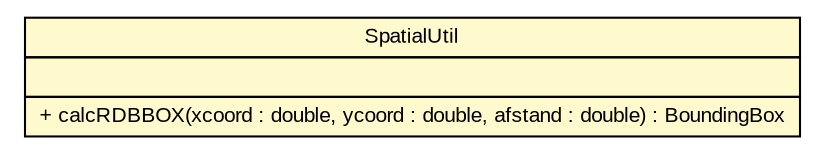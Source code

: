 #!/usr/local/bin/dot
#
# Class diagram 
# Generated by UMLGraph version R5_6 (http://www.umlgraph.org/)
#

digraph G {
	edge [fontname="arial",fontsize=10,labelfontname="arial",labelfontsize=10];
	node [fontname="arial",fontsize=10,shape=plaintext];
	nodesep=0.25;
	ranksep=0.5;
	// nl.mineleni.cbsviewer.util.SpatialUtil
	c5233 [label=<<table title="nl.mineleni.cbsviewer.util.SpatialUtil" border="0" cellborder="1" cellspacing="0" cellpadding="2" port="p" bgcolor="lemonChiffon" href="./SpatialUtil.html">
		<tr><td><table border="0" cellspacing="0" cellpadding="1">
<tr><td align="center" balign="center"> SpatialUtil </td></tr>
		</table></td></tr>
		<tr><td><table border="0" cellspacing="0" cellpadding="1">
<tr><td align="left" balign="left">  </td></tr>
		</table></td></tr>
		<tr><td><table border="0" cellspacing="0" cellpadding="1">
<tr><td align="left" balign="left"> + calcRDBBOX(xcoord : double, ycoord : double, afstand : double) : BoundingBox </td></tr>
		</table></td></tr>
		</table>>, URL="./SpatialUtil.html", fontname="arial", fontcolor="black", fontsize=10.0];
}

